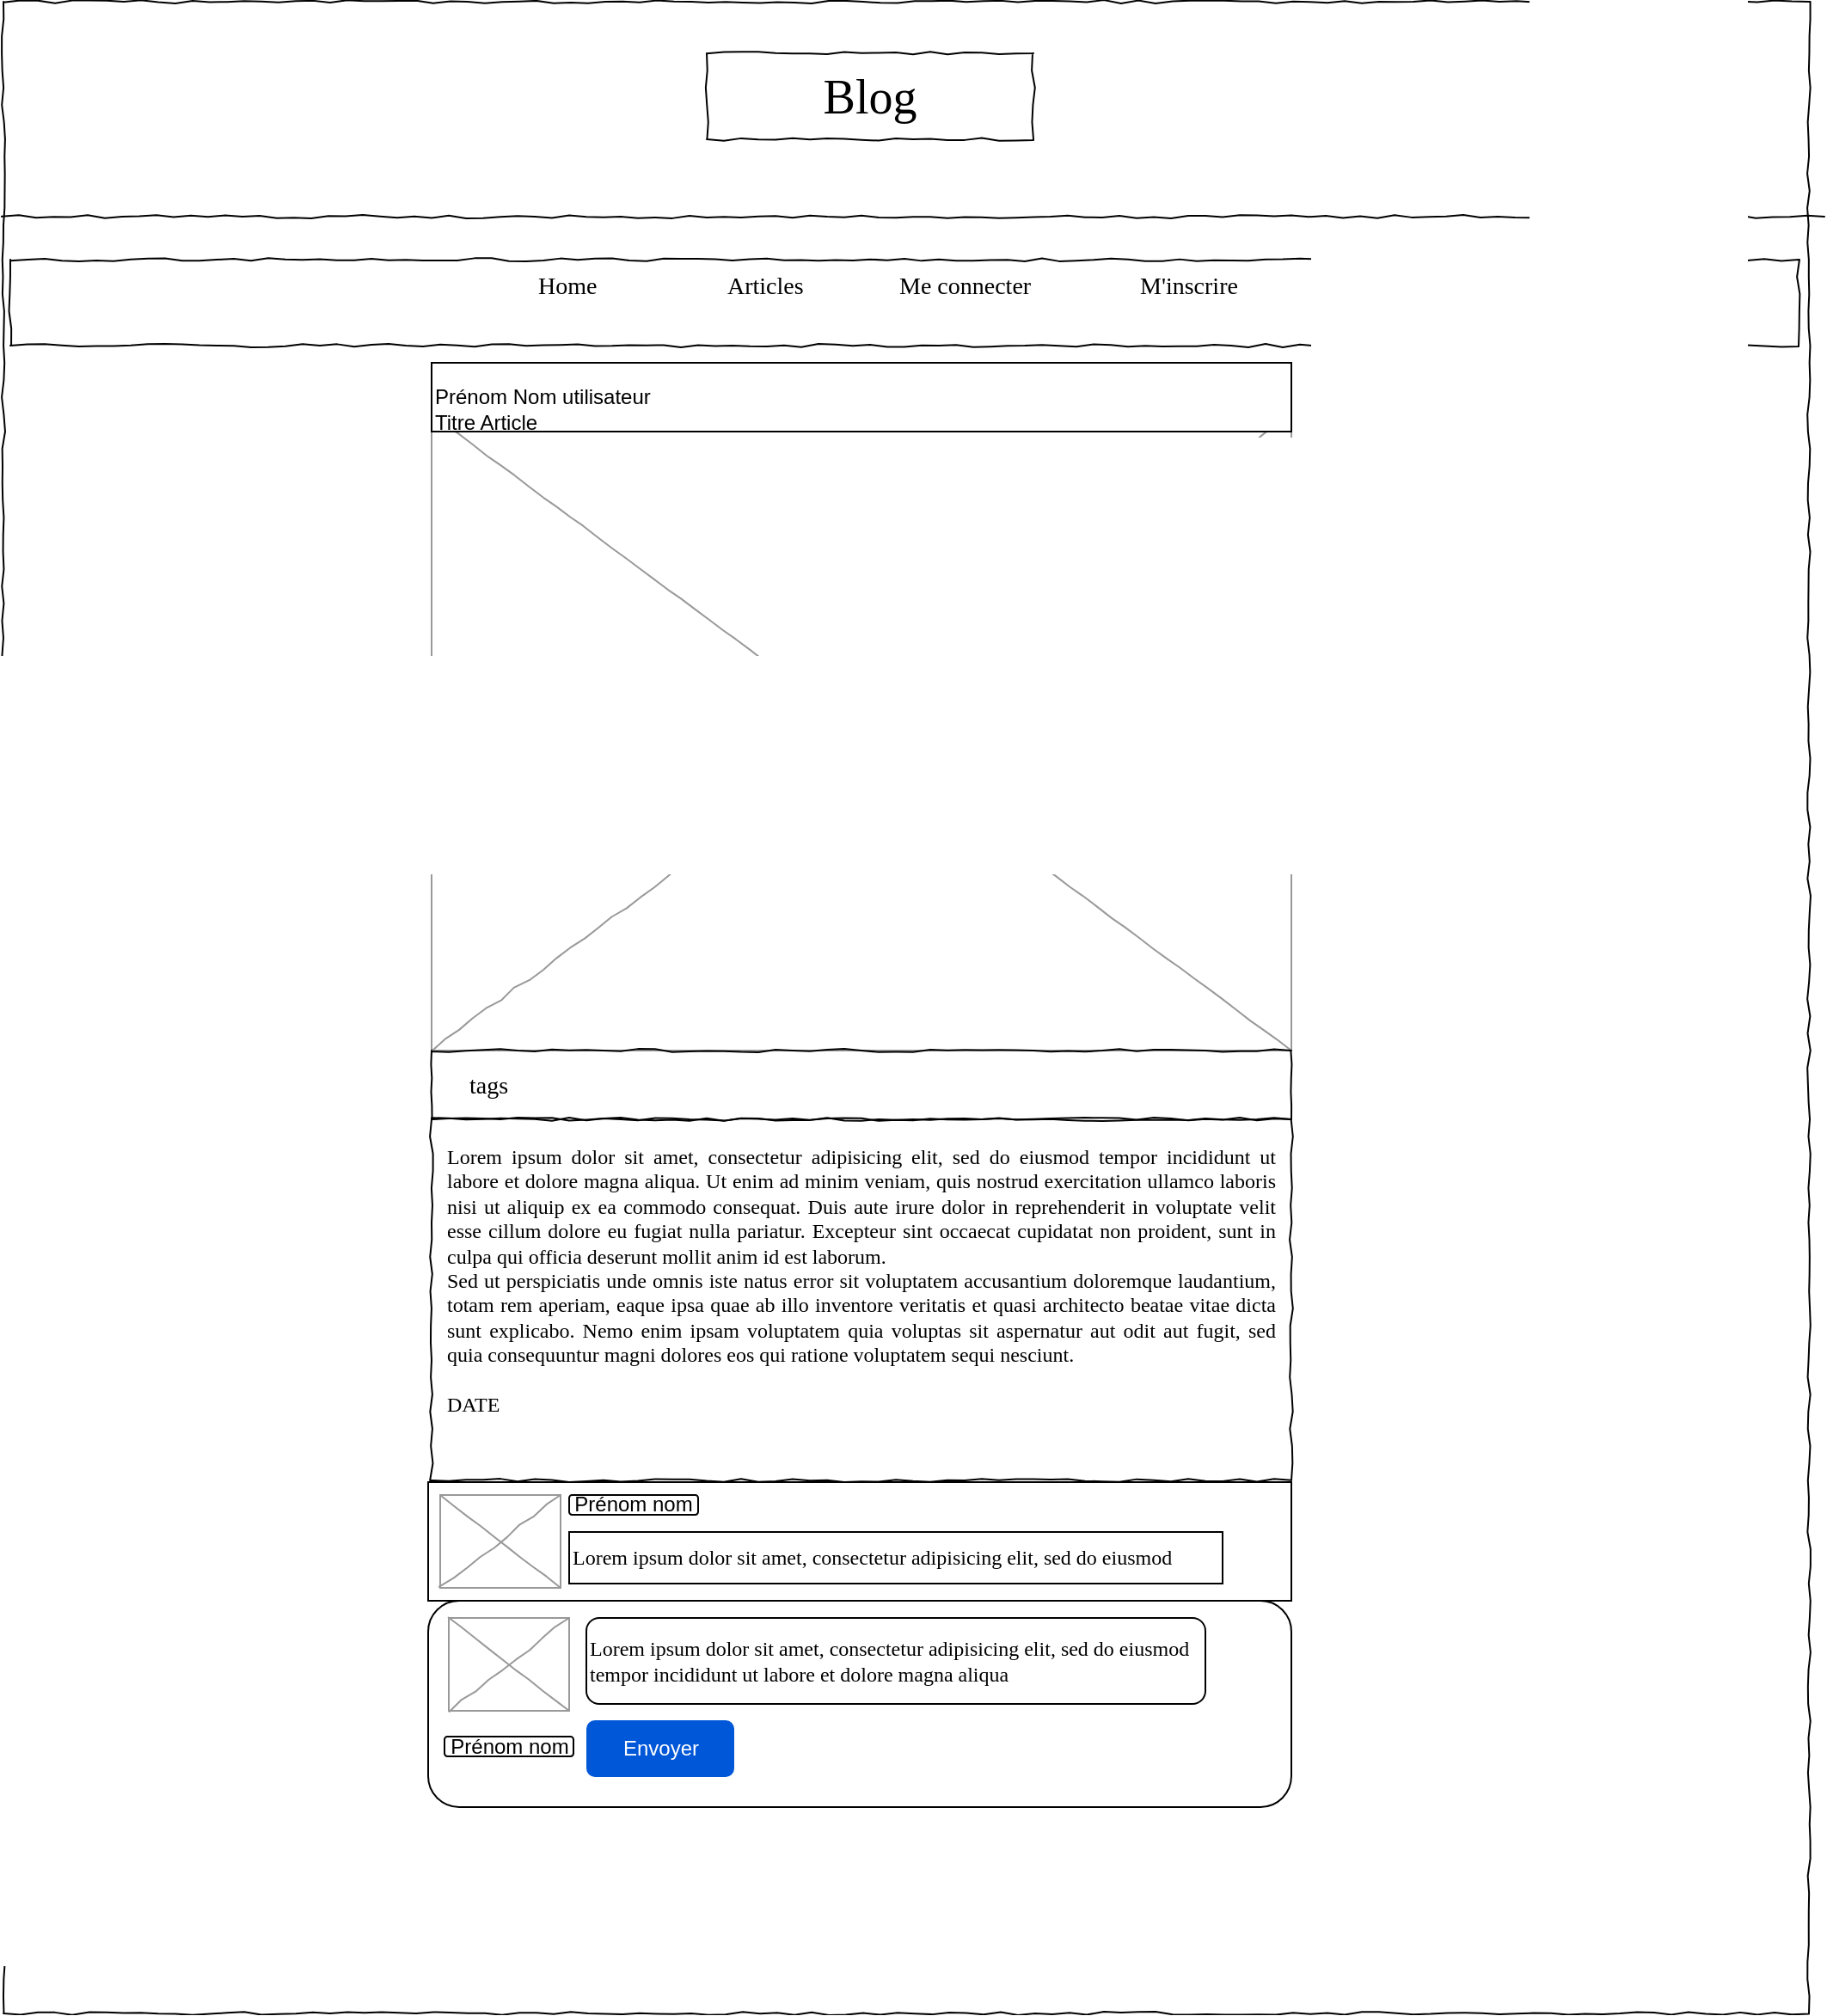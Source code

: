 <mxfile version="20.2.3" type="device"><diagram name="Page-1" id="03018318-947c-dd8e-b7a3-06fadd420f32"><mxGraphModel dx="460" dy="725" grid="1" gridSize="10" guides="1" tooltips="1" connect="1" arrows="1" fold="1" page="1" pageScale="1" pageWidth="1100" pageHeight="850" background="none" math="0" shadow="0"><root><mxCell id="0"/><mxCell id="1" parent="0"/><mxCell id="677b7b8949515195-1" value="" style="whiteSpace=wrap;html=1;rounded=0;shadow=0;labelBackgroundColor=none;strokeColor=#000000;strokeWidth=1;fillColor=none;fontFamily=Verdana;fontSize=12;fontColor=#000000;align=center;comic=1;" parent="1" vertex="1"><mxGeometry x="21" y="20" width="1050" height="1170" as="geometry"/></mxCell><mxCell id="677b7b8949515195-2" value="Blog" style="whiteSpace=wrap;html=1;rounded=0;shadow=0;labelBackgroundColor=none;strokeWidth=1;fontFamily=Verdana;fontSize=28;align=center;comic=1;" parent="1" vertex="1"><mxGeometry x="430" y="50" width="190" height="50" as="geometry"/></mxCell><mxCell id="677b7b8949515195-9" value="" style="line;strokeWidth=1;html=1;rounded=0;shadow=0;labelBackgroundColor=none;fillColor=none;fontFamily=Verdana;fontSize=14;fontColor=#000000;align=center;comic=1;" parent="1" vertex="1"><mxGeometry x="20" y="140" width="1060" height="10" as="geometry"/></mxCell><mxCell id="677b7b8949515195-10" value="" style="whiteSpace=wrap;html=1;rounded=0;shadow=0;labelBackgroundColor=none;strokeWidth=1;fillColor=none;fontFamily=Verdana;fontSize=12;align=center;comic=1;" parent="1" vertex="1"><mxGeometry x="25" y="170" width="1040" height="50" as="geometry"/></mxCell><mxCell id="677b7b8949515195-11" value="Home" style="text;html=1;points=[];align=left;verticalAlign=top;spacingTop=-4;fontSize=14;fontFamily=Verdana" parent="1" vertex="1"><mxGeometry x="330" y="175" width="60" height="20" as="geometry"/></mxCell><mxCell id="677b7b8949515195-12" value="Me connecter" style="text;html=1;points=[];align=left;verticalAlign=top;spacingTop=-4;fontSize=14;fontFamily=Verdana" parent="1" vertex="1"><mxGeometry x="540" y="175" width="103" height="20" as="geometry"/></mxCell><mxCell id="677b7b8949515195-13" value="M'inscrire" style="text;html=1;points=[];align=left;verticalAlign=top;spacingTop=-4;fontSize=14;fontFamily=Verdana" parent="1" vertex="1"><mxGeometry x="680" y="175" width="60" height="20" as="geometry"/></mxCell><mxCell id="677b7b8949515195-14" value="Articles" style="text;html=1;points=[];align=left;verticalAlign=top;spacingTop=-4;fontSize=14;fontFamily=Verdana" parent="1" vertex="1"><mxGeometry x="440" y="175" width="60" height="20" as="geometry"/></mxCell><mxCell id="677b7b8949515195-15" value="&lt;div style=&quot;text-align: justify&quot;&gt;&lt;span&gt;Lorem ipsum dolor sit amet, consectetur adipisicing elit, sed do eiusmod tempor incididunt ut labore et dolore magna aliqua. Ut enim ad minim veniam, quis nostrud exercitation ullamco laboris nisi ut aliquip ex ea commodo consequat. Duis aute irure dolor in reprehenderit in voluptate velit esse cillum dolore eu fugiat nulla pariatur. Excepteur sint occaecat cupidatat non proident, sunt in culpa qui officia deserunt mollit anim id est laborum.&lt;/span&gt;&lt;/div&gt;&lt;div style=&quot;text-align: justify&quot;&gt;&lt;span&gt;Sed ut perspiciatis unde omnis iste natus error sit voluptatem accusantium doloremque laudantium, totam rem aperiam, eaque ipsa quae ab illo inventore veritatis et quasi architecto beatae vitae dicta sunt explicabo. Nemo enim ipsam voluptatem quia voluptas sit aspernatur aut odit aut fugit, sed quia consequuntur magni dolores eos qui ratione voluptatem sequi nesciunt.&amp;nbsp;&lt;/span&gt;&lt;/div&gt;&lt;div style=&quot;text-align: justify&quot;&gt;&lt;span&gt;&lt;br&gt;&lt;/span&gt;&lt;/div&gt;&lt;div style=&quot;text-align: justify&quot;&gt;&lt;span&gt;DATE&amp;nbsp;&lt;/span&gt;&lt;/div&gt;" style="whiteSpace=wrap;html=1;rounded=0;shadow=0;labelBackgroundColor=none;strokeWidth=1;fillColor=none;fontFamily=Verdana;fontSize=12;align=center;verticalAlign=top;spacing=10;comic=1;" parent="1" vertex="1"><mxGeometry x="270" y="670" width="500" height="210" as="geometry"/></mxCell><mxCell id="677b7b8949515195-16" value="" style="verticalLabelPosition=bottom;shadow=0;dashed=0;align=center;html=1;verticalAlign=top;strokeWidth=1;shape=mxgraph.mockup.graphics.simpleIcon;strokeColor=#999999;rounded=0;labelBackgroundColor=none;fontFamily=Verdana;fontSize=14;fontColor=#000000;comic=1;" parent="1" vertex="1"><mxGeometry x="270" y="260" width="500" height="370" as="geometry"/></mxCell><mxCell id="677b7b8949515195-26" value="" style="whiteSpace=wrap;html=1;rounded=0;shadow=0;labelBackgroundColor=none;strokeWidth=1;fillColor=none;fontFamily=Verdana;fontSize=12;align=center;comic=1;" parent="1" vertex="1"><mxGeometry x="270" y="630" width="500" height="40" as="geometry"/></mxCell><mxCell id="677b7b8949515195-42" value="tags" style="text;html=1;points=[];align=left;verticalAlign=top;spacingTop=-4;fontSize=14;fontFamily=Verdana" parent="1" vertex="1"><mxGeometry x="290" y="640" width="155" height="20" as="geometry"/></mxCell><mxCell id="IMKksXtLz5JbmbN8nrTA-2" value="&lt;br&gt;Prénom Nom utilisateur&amp;nbsp;&lt;br&gt;Titre Article&lt;br&gt;" style="rounded=0;whiteSpace=wrap;html=1;align=left;" vertex="1" parent="1"><mxGeometry x="270" y="230" width="500" height="40" as="geometry"/></mxCell><mxCell id="IMKksXtLz5JbmbN8nrTA-5" value="" style="rounded=0;whiteSpace=wrap;html=1;align=left;" vertex="1" parent="1"><mxGeometry x="268" y="881" width="502" height="69" as="geometry"/></mxCell><mxCell id="IMKksXtLz5JbmbN8nrTA-6" value="" style="verticalLabelPosition=bottom;shadow=0;dashed=0;align=center;html=1;verticalAlign=top;strokeWidth=1;shape=mxgraph.mockup.graphics.simpleIcon;strokeColor=#999999;rounded=0;labelBackgroundColor=none;fontFamily=Verdana;fontSize=14;fontColor=#000000;comic=1;" vertex="1" parent="1"><mxGeometry x="275" y="888.5" width="70" height="54" as="geometry"/></mxCell><mxCell id="IMKksXtLz5JbmbN8nrTA-7" value="Prénom nom" style="rounded=1;whiteSpace=wrap;html=1;" vertex="1" parent="1"><mxGeometry x="350" y="888.5" width="75" height="11.5" as="geometry"/></mxCell><mxCell id="IMKksXtLz5JbmbN8nrTA-8" value="&lt;span style=&quot;font-family: Verdana;&quot;&gt;Lorem ipsum dolor sit amet, consectetur adipisicing elit, sed do eiusmod&amp;nbsp;&lt;/span&gt;" style="rounded=0;whiteSpace=wrap;html=1;align=left;" vertex="1" parent="1"><mxGeometry x="350" y="910" width="380" height="30" as="geometry"/></mxCell><mxCell id="IMKksXtLz5JbmbN8nrTA-9" value="" style="rounded=1;whiteSpace=wrap;html=1;" vertex="1" parent="1"><mxGeometry x="268" y="950" width="502" height="120" as="geometry"/></mxCell><mxCell id="IMKksXtLz5JbmbN8nrTA-10" value="" style="verticalLabelPosition=bottom;shadow=0;dashed=0;align=center;html=1;verticalAlign=top;strokeWidth=1;shape=mxgraph.mockup.graphics.simpleIcon;strokeColor=#999999;rounded=0;labelBackgroundColor=none;fontFamily=Verdana;fontSize=14;fontColor=#000000;comic=1;" vertex="1" parent="1"><mxGeometry x="280" y="960" width="70" height="54" as="geometry"/></mxCell><mxCell id="IMKksXtLz5JbmbN8nrTA-11" value="&lt;span style=&quot;font-family: Verdana; text-align: justify;&quot;&gt;Lorem ipsum dolor sit amet, consectetur adipisicing elit, sed do eiusmod tempor incididunt ut labore et dolore magna aliqua&lt;/span&gt;" style="rounded=1;whiteSpace=wrap;html=1;align=left;" vertex="1" parent="1"><mxGeometry x="360" y="960" width="360" height="50" as="geometry"/></mxCell><mxCell id="IMKksXtLz5JbmbN8nrTA-14" value="Envoyer" style="rounded=1;fillColor=#0057D8;align=center;strokeColor=none;html=1;fontColor=#ffffff;fontSize=12;sketch=0;" vertex="1" parent="1"><mxGeometry x="360" y="1019.5" width="86" height="33" as="geometry"/></mxCell><mxCell id="IMKksXtLz5JbmbN8nrTA-18" value="Prénom nom" style="rounded=1;whiteSpace=wrap;html=1;" vertex="1" parent="1"><mxGeometry x="277.5" y="1029" width="75" height="11.5" as="geometry"/></mxCell></root></mxGraphModel></diagram></mxfile>